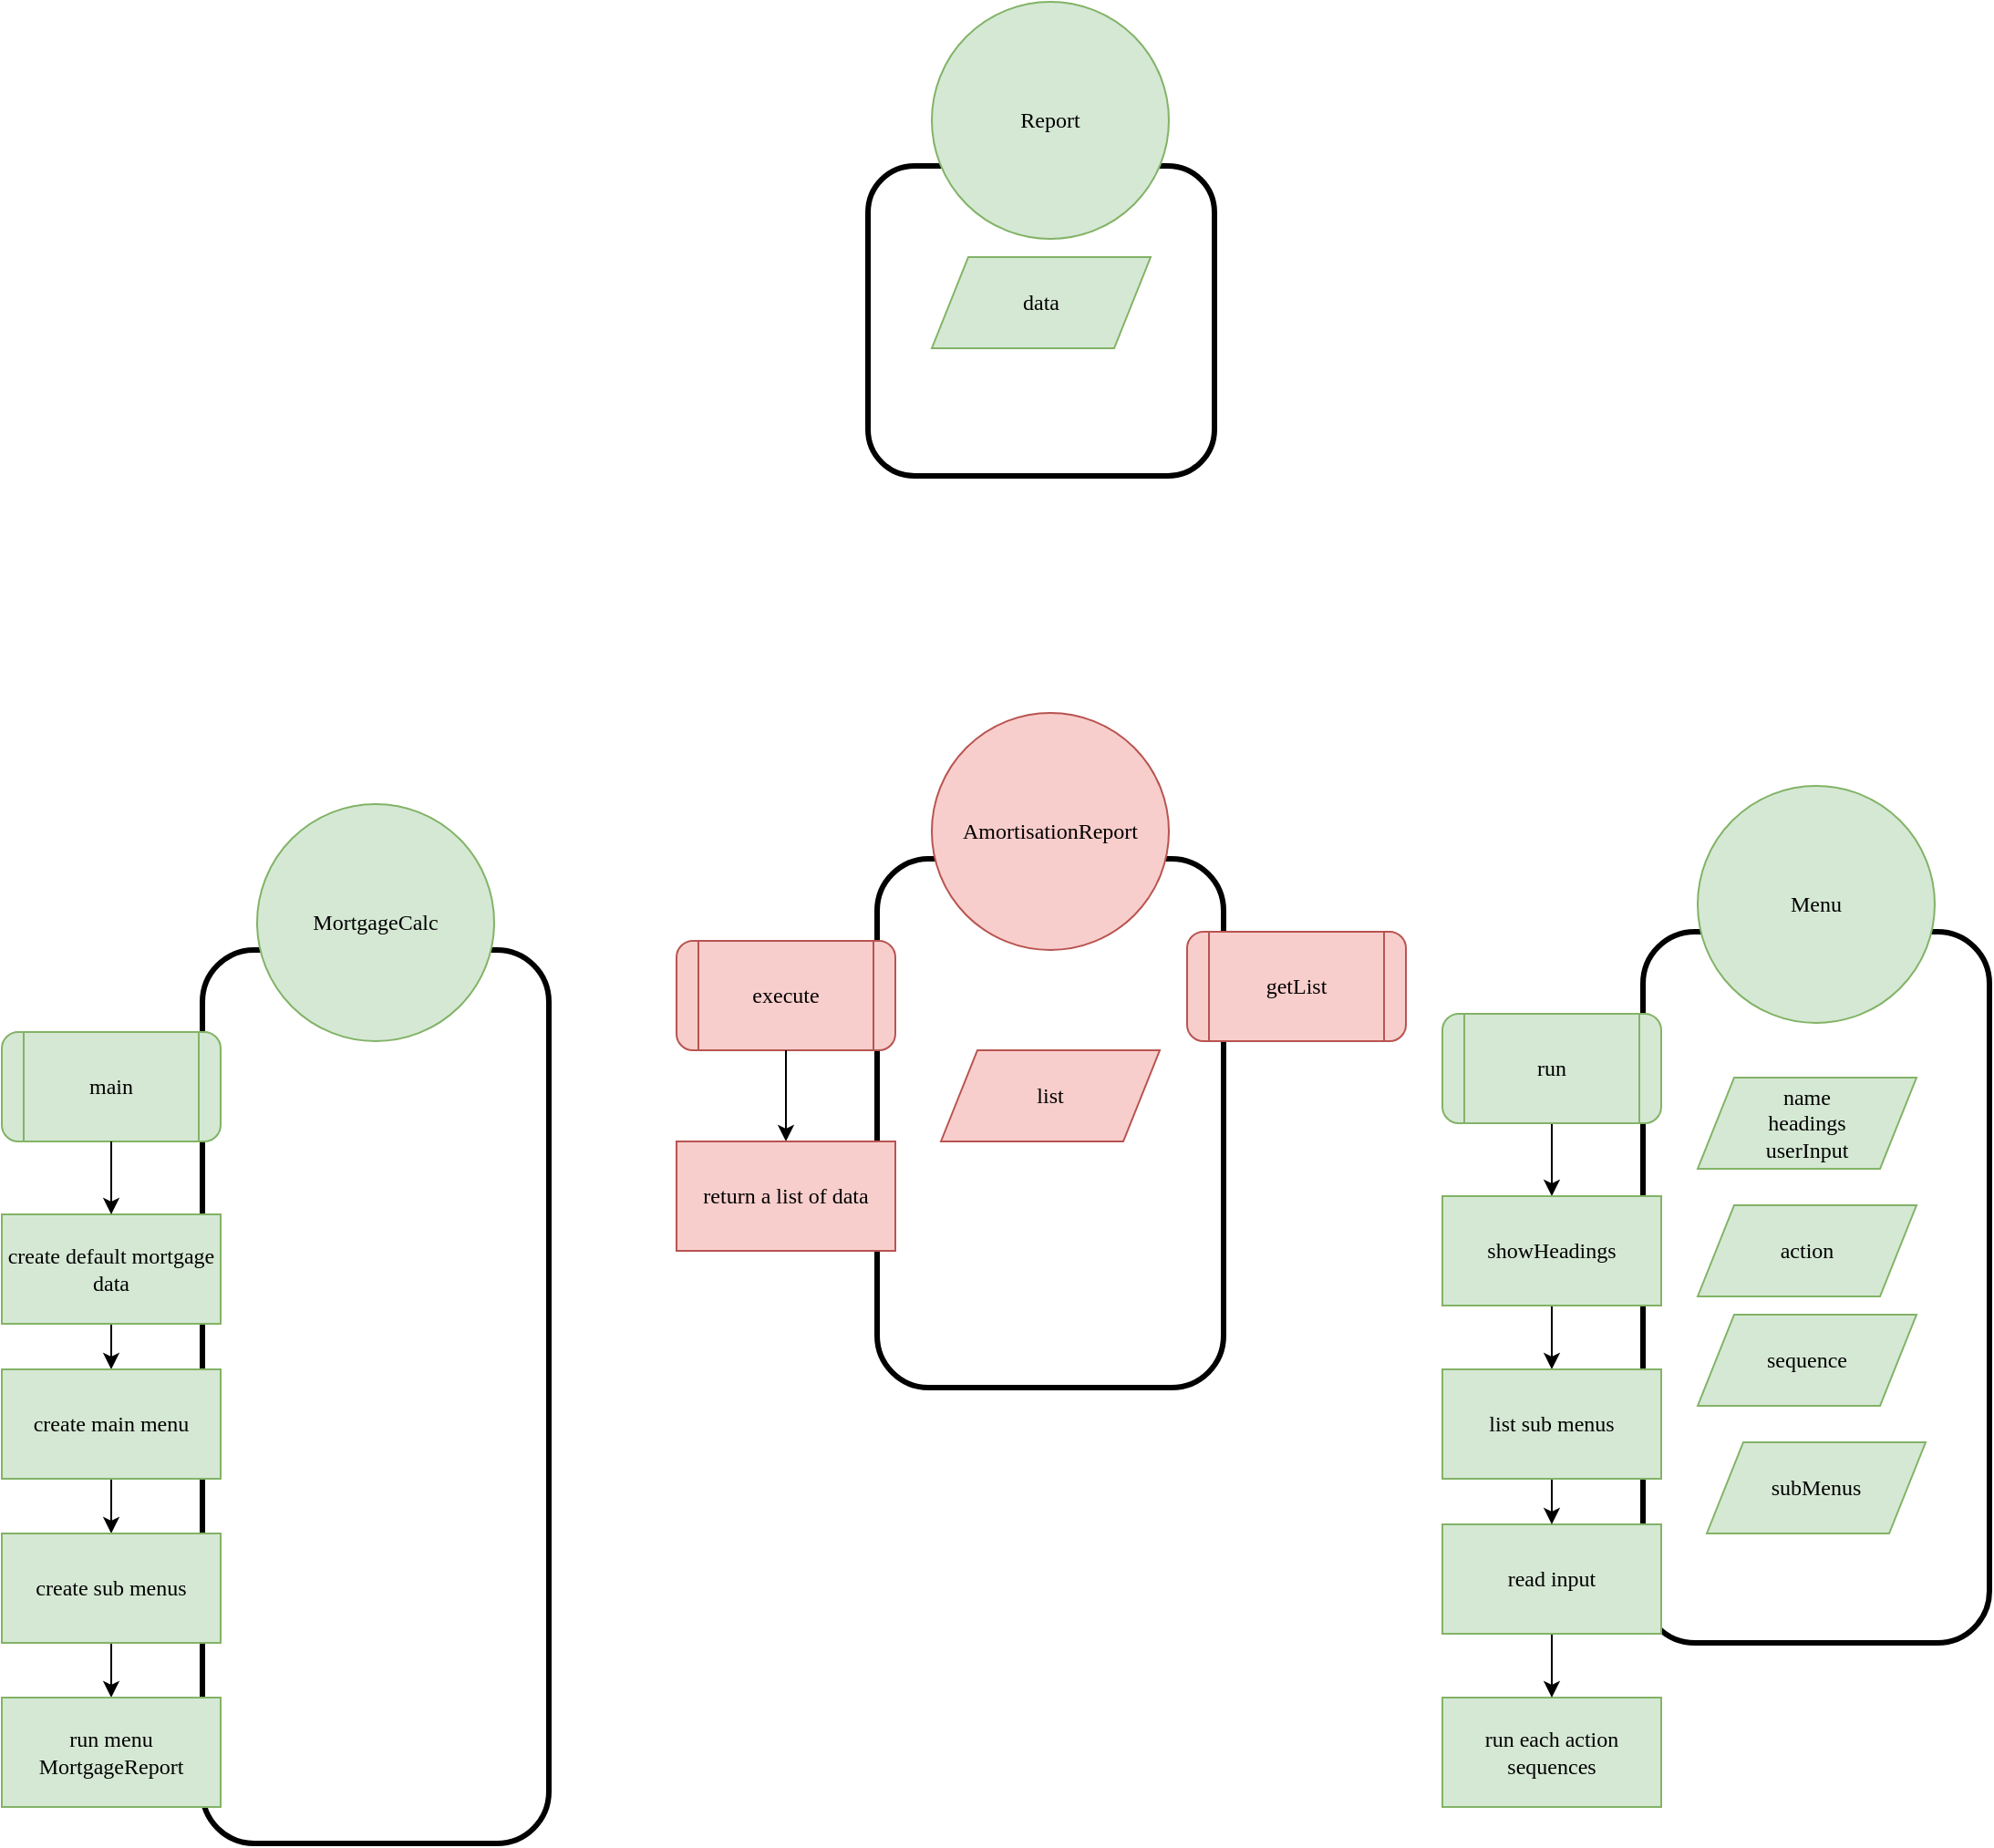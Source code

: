 <mxfile version="16.5.2" type="device"><diagram id="4u5bkuqh8i6XdxuR7M9z" name="Page-1"><mxGraphModel dx="1671" dy="2757" grid="1" gridSize="10" guides="1" tooltips="1" connect="1" arrows="1" fold="1" page="1" pageScale="1" pageWidth="850" pageHeight="1100" math="0" shadow="0"><root><mxCell id="0"/><mxCell id="1" parent="0"/><mxCell id="sbsRxTnk66kGfVWNklD2-23" value="" style="rounded=1;whiteSpace=wrap;html=1;fillColor=none;strokeWidth=3;fontFamily=SF Mono;" parent="1" vertex="1"><mxGeometry x="-200" y="-590" width="190" height="490" as="geometry"/></mxCell><mxCell id="JalJA31oE2rQc75aXl0X-14" style="edgeStyle=orthogonalEdgeStyle;rounded=0;orthogonalLoop=1;jettySize=auto;html=1;exitX=0.5;exitY=1;exitDx=0;exitDy=0;" parent="1" source="1tW_4isM74G8-kD3DywX-16" target="JalJA31oE2rQc75aXl0X-12" edge="1"><mxGeometry relative="1" as="geometry"/></mxCell><mxCell id="1tW_4isM74G8-kD3DywX-16" value="create default mortgage data" style="rounded=0;whiteSpace=wrap;html=1;fillColor=#d5e8d4;strokeColor=#82b366;fontFamily=SF Mono;" parent="1" vertex="1"><mxGeometry x="-310" y="-445" width="120" height="60" as="geometry"/></mxCell><mxCell id="1tW_4isM74G8-kD3DywX-2" value="main" style="shape=process;whiteSpace=wrap;html=1;backgroundOutline=1;fillColor=#d5e8d4;strokeColor=#82b366;rounded=1;fontFamily=SF Mono;" parent="1" vertex="1"><mxGeometry x="-310" y="-545" width="120" height="60" as="geometry"/></mxCell><mxCell id="1tW_4isM74G8-kD3DywX-8" style="edgeStyle=orthogonalEdgeStyle;rounded=0;orthogonalLoop=1;jettySize=auto;html=1;exitX=0.5;exitY=1;exitDx=0;exitDy=0;entryX=0.5;entryY=0;entryDx=0;entryDy=0;endArrow=classic;endFill=1;fontFamily=SF Mono;" parent="1" source="1tW_4isM74G8-kD3DywX-2" target="1tW_4isM74G8-kD3DywX-16" edge="1"><mxGeometry relative="1" as="geometry"/></mxCell><mxCell id="sbsRxTnk66kGfVWNklD2-27" value="MortgageCalc" style="ellipse;whiteSpace=wrap;html=1;aspect=fixed;fillColor=#d5e8d4;strokeColor=#82b366;rounded=1;fontFamily=SF Mono;" parent="1" vertex="1"><mxGeometry x="-170" y="-670" width="130" height="130" as="geometry"/></mxCell><mxCell id="JalJA31oE2rQc75aXl0X-15" style="edgeStyle=orthogonalEdgeStyle;rounded=0;orthogonalLoop=1;jettySize=auto;html=1;exitX=0.5;exitY=1;exitDx=0;exitDy=0;" parent="1" source="JalJA31oE2rQc75aXl0X-12" target="JalJA31oE2rQc75aXl0X-13" edge="1"><mxGeometry relative="1" as="geometry"/></mxCell><mxCell id="JalJA31oE2rQc75aXl0X-12" value="create main menu" style="rounded=0;whiteSpace=wrap;html=1;fillColor=#d5e8d4;strokeColor=#82b366;fontFamily=SF Mono;" parent="1" vertex="1"><mxGeometry x="-310" y="-360" width="120" height="60" as="geometry"/></mxCell><mxCell id="JalJA31oE2rQc75aXl0X-32" style="edgeStyle=orthogonalEdgeStyle;rounded=0;orthogonalLoop=1;jettySize=auto;html=1;exitX=0.5;exitY=1;exitDx=0;exitDy=0;entryX=0.5;entryY=0;entryDx=0;entryDy=0;fontFamily=SF Mono;" parent="1" source="JalJA31oE2rQc75aXl0X-13" target="JalJA31oE2rQc75aXl0X-31" edge="1"><mxGeometry relative="1" as="geometry"/></mxCell><mxCell id="JalJA31oE2rQc75aXl0X-13" value="create sub menus" style="rounded=0;whiteSpace=wrap;html=1;fillColor=#d5e8d4;strokeColor=#82b366;fontFamily=SF Mono;" parent="1" vertex="1"><mxGeometry x="-310" y="-270" width="120" height="60" as="geometry"/></mxCell><mxCell id="JalJA31oE2rQc75aXl0X-17" value="" style="rounded=1;whiteSpace=wrap;html=1;fillColor=none;strokeWidth=3;fontFamily=SF Mono;" parent="1" vertex="1"><mxGeometry x="590" y="-600" width="190" height="390" as="geometry"/></mxCell><mxCell id="JalJA31oE2rQc75aXl0X-27" style="edgeStyle=orthogonalEdgeStyle;rounded=0;orthogonalLoop=1;jettySize=auto;html=1;exitX=0.5;exitY=1;exitDx=0;exitDy=0;entryX=0.5;entryY=0;entryDx=0;entryDy=0;fontFamily=SF Mono;" parent="1" source="JalJA31oE2rQc75aXl0X-18" target="JalJA31oE2rQc75aXl0X-23" edge="1"><mxGeometry relative="1" as="geometry"/></mxCell><mxCell id="JalJA31oE2rQc75aXl0X-18" value="run" style="shape=process;whiteSpace=wrap;html=1;backgroundOutline=1;fillColor=#d5e8d4;strokeColor=#82b366;rounded=1;fontFamily=SF Mono;" parent="1" vertex="1"><mxGeometry x="480" y="-555" width="120" height="60" as="geometry"/></mxCell><mxCell id="JalJA31oE2rQc75aXl0X-16" value="Menu" style="ellipse;whiteSpace=wrap;html=1;aspect=fixed;fillColor=#d5e8d4;strokeColor=#82b366;rounded=1;fontFamily=SF Mono;" parent="1" vertex="1"><mxGeometry x="620" y="-680" width="130" height="130" as="geometry"/></mxCell><mxCell id="JalJA31oE2rQc75aXl0X-19" value="name&lt;br&gt;headings&lt;br&gt;userInput" style="shape=parallelogram;perimeter=parallelogramPerimeter;whiteSpace=wrap;html=1;fixedSize=1;fillColor=#d5e8d4;strokeColor=#82b366;fontFamily=SF Mono;" parent="1" vertex="1"><mxGeometry x="620" y="-520" width="120" height="50" as="geometry"/></mxCell><mxCell id="JalJA31oE2rQc75aXl0X-20" value="action" style="shape=parallelogram;perimeter=parallelogramPerimeter;whiteSpace=wrap;html=1;fixedSize=1;fillColor=#d5e8d4;strokeColor=#82b366;fontFamily=SF Mono;" parent="1" vertex="1"><mxGeometry x="620" y="-450" width="120" height="50" as="geometry"/></mxCell><mxCell id="JalJA31oE2rQc75aXl0X-21" value="sequence" style="shape=parallelogram;perimeter=parallelogramPerimeter;whiteSpace=wrap;html=1;fixedSize=1;fillColor=#d5e8d4;strokeColor=#82b366;fontFamily=SF Mono;" parent="1" vertex="1"><mxGeometry x="620" y="-390" width="120" height="50" as="geometry"/></mxCell><mxCell id="JalJA31oE2rQc75aXl0X-22" value="subMenus" style="shape=parallelogram;perimeter=parallelogramPerimeter;whiteSpace=wrap;html=1;fixedSize=1;fillColor=#d5e8d4;strokeColor=#82b366;fontFamily=SF Mono;" parent="1" vertex="1"><mxGeometry x="625" y="-320" width="120" height="50" as="geometry"/></mxCell><mxCell id="JalJA31oE2rQc75aXl0X-28" style="edgeStyle=orthogonalEdgeStyle;rounded=0;orthogonalLoop=1;jettySize=auto;html=1;exitX=0.5;exitY=1;exitDx=0;exitDy=0;entryX=0.5;entryY=0;entryDx=0;entryDy=0;fontFamily=SF Mono;" parent="1" source="JalJA31oE2rQc75aXl0X-23" target="JalJA31oE2rQc75aXl0X-26" edge="1"><mxGeometry relative="1" as="geometry"/></mxCell><mxCell id="JalJA31oE2rQc75aXl0X-23" value="showHeadings" style="rounded=0;whiteSpace=wrap;html=1;fillColor=#d5e8d4;strokeColor=#82b366;fontFamily=SF Mono;" parent="1" vertex="1"><mxGeometry x="480" y="-455" width="120" height="60" as="geometry"/></mxCell><mxCell id="JalJA31oE2rQc75aXl0X-24" value="run each action sequences" style="rounded=0;whiteSpace=wrap;html=1;fillColor=#d5e8d4;strokeColor=#82b366;fontFamily=SF Mono;" parent="1" vertex="1"><mxGeometry x="480" y="-180" width="120" height="60" as="geometry"/></mxCell><mxCell id="JalJA31oE2rQc75aXl0X-30" style="edgeStyle=orthogonalEdgeStyle;rounded=0;orthogonalLoop=1;jettySize=auto;html=1;exitX=0.5;exitY=1;exitDx=0;exitDy=0;entryX=0.5;entryY=0;entryDx=0;entryDy=0;fontFamily=SF Mono;" parent="1" source="JalJA31oE2rQc75aXl0X-25" target="JalJA31oE2rQc75aXl0X-24" edge="1"><mxGeometry relative="1" as="geometry"/></mxCell><mxCell id="JalJA31oE2rQc75aXl0X-25" value="read input" style="rounded=0;whiteSpace=wrap;html=1;fillColor=#d5e8d4;strokeColor=#82b366;fontFamily=SF Mono;" parent="1" vertex="1"><mxGeometry x="480" y="-275" width="120" height="60" as="geometry"/></mxCell><mxCell id="JalJA31oE2rQc75aXl0X-29" style="edgeStyle=orthogonalEdgeStyle;rounded=0;orthogonalLoop=1;jettySize=auto;html=1;exitX=0.5;exitY=1;exitDx=0;exitDy=0;entryX=0.5;entryY=0;entryDx=0;entryDy=0;fontFamily=SF Mono;" parent="1" source="JalJA31oE2rQc75aXl0X-26" target="JalJA31oE2rQc75aXl0X-25" edge="1"><mxGeometry relative="1" as="geometry"/></mxCell><mxCell id="JalJA31oE2rQc75aXl0X-26" value="list sub menus" style="rounded=0;whiteSpace=wrap;html=1;fillColor=#d5e8d4;strokeColor=#82b366;fontFamily=SF Mono;" parent="1" vertex="1"><mxGeometry x="480" y="-360" width="120" height="60" as="geometry"/></mxCell><mxCell id="JalJA31oE2rQc75aXl0X-31" value="run menu MortgageReport" style="rounded=0;whiteSpace=wrap;html=1;fillColor=#d5e8d4;strokeColor=#82b366;fontFamily=SF Mono;" parent="1" vertex="1"><mxGeometry x="-310" y="-180" width="120" height="60" as="geometry"/></mxCell><mxCell id="JalJA31oE2rQc75aXl0X-35" value="" style="rounded=1;whiteSpace=wrap;html=1;fillColor=none;strokeWidth=3;fontFamily=SF Mono;" parent="1" vertex="1"><mxGeometry x="170" y="-640" width="190" height="290" as="geometry"/></mxCell><mxCell id="JalJA31oE2rQc75aXl0X-34" value="AmortisationReport" style="ellipse;whiteSpace=wrap;html=1;aspect=fixed;fillColor=#f8cecc;strokeColor=#b85450;rounded=1;fontFamily=SF Mono;" parent="1" vertex="1"><mxGeometry x="200" y="-720" width="130" height="130" as="geometry"/></mxCell><mxCell id="JalJA31oE2rQc75aXl0X-33" value="execute" style="shape=process;whiteSpace=wrap;html=1;backgroundOutline=1;fillColor=#f8cecc;strokeColor=#b85450;rounded=1;fontFamily=SF Mono;" parent="1" vertex="1"><mxGeometry x="60" y="-595" width="120" height="60" as="geometry"/></mxCell><mxCell id="JalJA31oE2rQc75aXl0X-40" style="edgeStyle=orthogonalEdgeStyle;rounded=0;orthogonalLoop=1;jettySize=auto;html=1;exitX=0.5;exitY=1;exitDx=0;exitDy=0;entryX=0.5;entryY=0;entryDx=0;entryDy=0;fontFamily=SF Mono;" parent="1" source="JalJA31oE2rQc75aXl0X-33" target="JalJA31oE2rQc75aXl0X-38" edge="1"><mxGeometry relative="1" as="geometry"><mxPoint x="120" y="-450" as="sourcePoint"/></mxGeometry></mxCell><mxCell id="JalJA31oE2rQc75aXl0X-38" value="return a list of data" style="rounded=0;whiteSpace=wrap;html=1;fillColor=#f8cecc;strokeColor=#b85450;fontFamily=SF Mono;" parent="1" vertex="1"><mxGeometry x="60" y="-485" width="120" height="60" as="geometry"/></mxCell><mxCell id="p9T-LwMiRAJpWpN8pSQ2-2" value="" style="rounded=1;whiteSpace=wrap;html=1;fillColor=none;strokeWidth=3;fontFamily=SF Mono;" vertex="1" parent="1"><mxGeometry x="165" y="-1020" width="190" height="170" as="geometry"/></mxCell><mxCell id="p9T-LwMiRAJpWpN8pSQ2-1" value="Report" style="ellipse;whiteSpace=wrap;html=1;aspect=fixed;fillColor=#d5e8d4;strokeColor=#82b366;rounded=1;fontFamily=SF Mono;" vertex="1" parent="1"><mxGeometry x="200" y="-1110" width="130" height="130" as="geometry"/></mxCell><mxCell id="p9T-LwMiRAJpWpN8pSQ2-3" value="data" style="shape=parallelogram;perimeter=parallelogramPerimeter;whiteSpace=wrap;html=1;fixedSize=1;fillColor=#d5e8d4;strokeColor=#82b366;fontFamily=SF Mono;" vertex="1" parent="1"><mxGeometry x="200" y="-970" width="120" height="50" as="geometry"/></mxCell><mxCell id="p9T-LwMiRAJpWpN8pSQ2-4" value="list" style="shape=parallelogram;perimeter=parallelogramPerimeter;whiteSpace=wrap;html=1;fixedSize=1;fillColor=#f8cecc;strokeColor=#b85450;fontFamily=SF Mono;" vertex="1" parent="1"><mxGeometry x="205" y="-535" width="120" height="50" as="geometry"/></mxCell><mxCell id="p9T-LwMiRAJpWpN8pSQ2-5" value="getList" style="shape=process;whiteSpace=wrap;html=1;backgroundOutline=1;fillColor=#f8cecc;strokeColor=#b85450;rounded=1;fontFamily=SF Mono;" vertex="1" parent="1"><mxGeometry x="340" y="-600" width="120" height="60" as="geometry"/></mxCell></root></mxGraphModel></diagram></mxfile>
